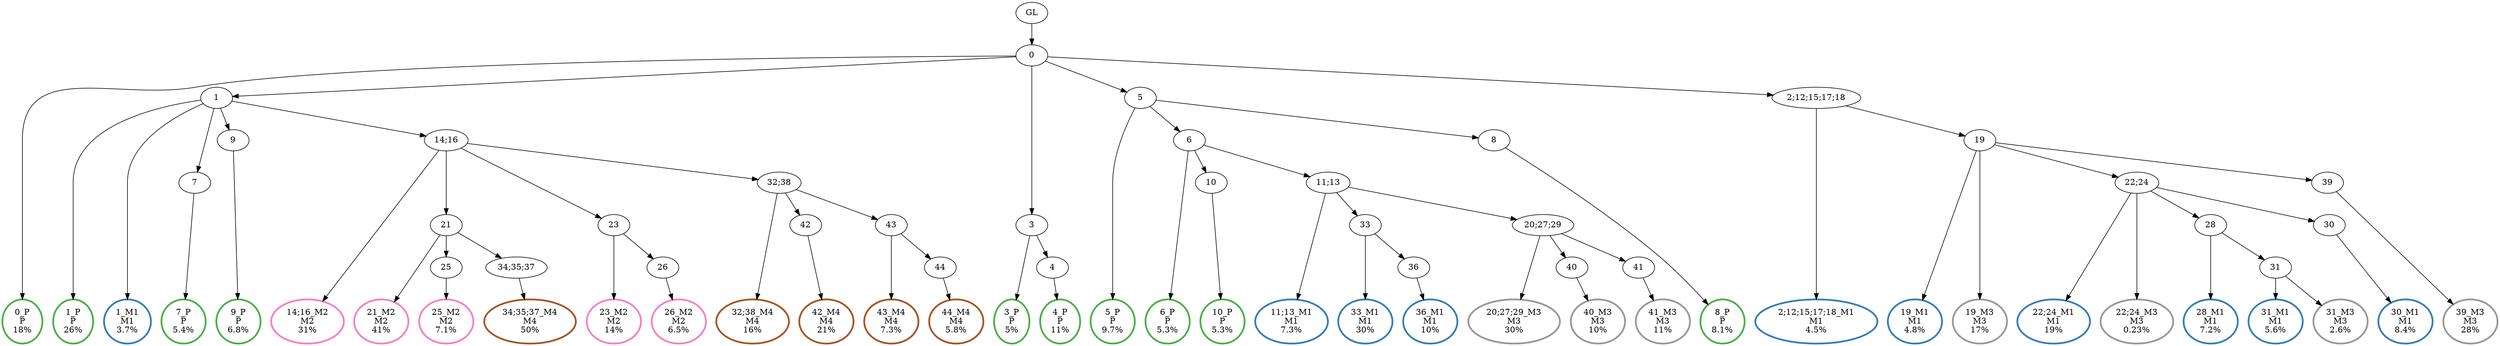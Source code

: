 digraph T {
	{
		rank=same
		68 [penwidth=3,colorscheme=set19,color=3,label="0_P\nP\n18%"]
		66 [penwidth=3,colorscheme=set19,color=3,label="1_P\nP\n26%"]
		64 [penwidth=3,colorscheme=set19,color=3,label="7_P\nP\n5.4%"]
		62 [penwidth=3,colorscheme=set19,color=3,label="9_P\nP\n6.8%"]
		60 [penwidth=3,colorscheme=set19,color=3,label="3_P\nP\n5%"]
		58 [penwidth=3,colorscheme=set19,color=3,label="4_P\nP\n11%"]
		56 [penwidth=3,colorscheme=set19,color=3,label="5_P\nP\n9.7%"]
		54 [penwidth=3,colorscheme=set19,color=3,label="6_P\nP\n5.3%"]
		52 [penwidth=3,colorscheme=set19,color=3,label="10_P\nP\n5.3%"]
		50 [penwidth=3,colorscheme=set19,color=3,label="8_P\nP\n8.1%"]
		49 [penwidth=3,colorscheme=set19,color=2,label="1_M1\nM1\n3.7%"]
		47 [penwidth=3,colorscheme=set19,color=2,label="2;12;15;17;18_M1\nM1\n4.5%"]
		45 [penwidth=3,colorscheme=set19,color=2,label="19_M1\nM1\n4.8%"]
		43 [penwidth=3,colorscheme=set19,color=2,label="22;24_M1\nM1\n19%"]
		41 [penwidth=3,colorscheme=set19,color=2,label="28_M1\nM1\n7.2%"]
		39 [penwidth=3,colorscheme=set19,color=2,label="31_M1\nM1\n5.6%"]
		37 [penwidth=3,colorscheme=set19,color=2,label="30_M1\nM1\n8.4%"]
		35 [penwidth=3,colorscheme=set19,color=2,label="11;13_M1\nM1\n7.3%"]
		33 [penwidth=3,colorscheme=set19,color=2,label="33_M1\nM1\n30%"]
		31 [penwidth=3,colorscheme=set19,color=2,label="36_M1\nM1\n10%"]
		29 [penwidth=3,colorscheme=set19,color=8,label="14;16_M2\nM2\n31%"]
		27 [penwidth=3,colorscheme=set19,color=8,label="21_M2\nM2\n41%"]
		25 [penwidth=3,colorscheme=set19,color=8,label="25_M2\nM2\n7.1%"]
		23 [penwidth=3,colorscheme=set19,color=8,label="23_M2\nM2\n14%"]
		21 [penwidth=3,colorscheme=set19,color=8,label="26_M2\nM2\n6.5%"]
		20 [penwidth=3,colorscheme=set19,color=9,label="19_M3\nM3\n17%"]
		19 [penwidth=3,colorscheme=set19,color=9,label="22;24_M3\nM3\n0.23%"]
		18 [penwidth=3,colorscheme=set19,color=9,label="31_M3\nM3\n2.6%"]
		16 [penwidth=3,colorscheme=set19,color=9,label="39_M3\nM3\n28%"]
		14 [penwidth=3,colorscheme=set19,color=9,label="20;27;29_M3\nM3\n30%"]
		12 [penwidth=3,colorscheme=set19,color=9,label="40_M3\nM3\n10%"]
		10 [penwidth=3,colorscheme=set19,color=9,label="41_M3\nM3\n11%"]
		8 [penwidth=3,colorscheme=set19,color=7,label="34;35;37_M4\nM4\n50%"]
		6 [penwidth=3,colorscheme=set19,color=7,label="32;38_M4\nM4\n16%"]
		4 [penwidth=3,colorscheme=set19,color=7,label="42_M4\nM4\n21%"]
		2 [penwidth=3,colorscheme=set19,color=7,label="43_M4\nM4\n7.3%"]
		0 [penwidth=3,colorscheme=set19,color=7,label="44_M4\nM4\n5.8%"]
	}
	70 [label="GL"]
	69 [label="0"]
	67 [label="1"]
	65 [label="7"]
	63 [label="9"]
	61 [label="3"]
	59 [label="4"]
	57 [label="5"]
	55 [label="6"]
	53 [label="10"]
	51 [label="8"]
	48 [label="2;12;15;17;18"]
	46 [label="19"]
	44 [label="22;24"]
	42 [label="28"]
	40 [label="31"]
	38 [label="30"]
	36 [label="11;13"]
	34 [label="33"]
	32 [label="36"]
	30 [label="14;16"]
	28 [label="21"]
	26 [label="25"]
	24 [label="23"]
	22 [label="26"]
	17 [label="39"]
	15 [label="20;27;29"]
	13 [label="40"]
	11 [label="41"]
	9 [label="34;35;37"]
	7 [label="32;38"]
	5 [label="42"]
	3 [label="43"]
	1 [label="44"]
	70 -> 69
	69 -> 68
	69 -> 67
	69 -> 61
	69 -> 57
	69 -> 48
	67 -> 66
	67 -> 65
	67 -> 63
	67 -> 49
	67 -> 30
	65 -> 64
	63 -> 62
	61 -> 60
	61 -> 59
	59 -> 58
	57 -> 56
	57 -> 55
	57 -> 51
	55 -> 54
	55 -> 53
	55 -> 36
	53 -> 52
	51 -> 50
	48 -> 47
	48 -> 46
	46 -> 45
	46 -> 44
	46 -> 20
	46 -> 17
	44 -> 43
	44 -> 42
	44 -> 38
	44 -> 19
	42 -> 41
	42 -> 40
	40 -> 39
	40 -> 18
	38 -> 37
	36 -> 35
	36 -> 34
	36 -> 15
	34 -> 33
	34 -> 32
	32 -> 31
	30 -> 29
	30 -> 28
	30 -> 24
	30 -> 7
	28 -> 27
	28 -> 26
	28 -> 9
	26 -> 25
	24 -> 23
	24 -> 22
	22 -> 21
	17 -> 16
	15 -> 14
	15 -> 13
	15 -> 11
	13 -> 12
	11 -> 10
	9 -> 8
	7 -> 6
	7 -> 5
	7 -> 3
	5 -> 4
	3 -> 2
	3 -> 1
	1 -> 0
}
